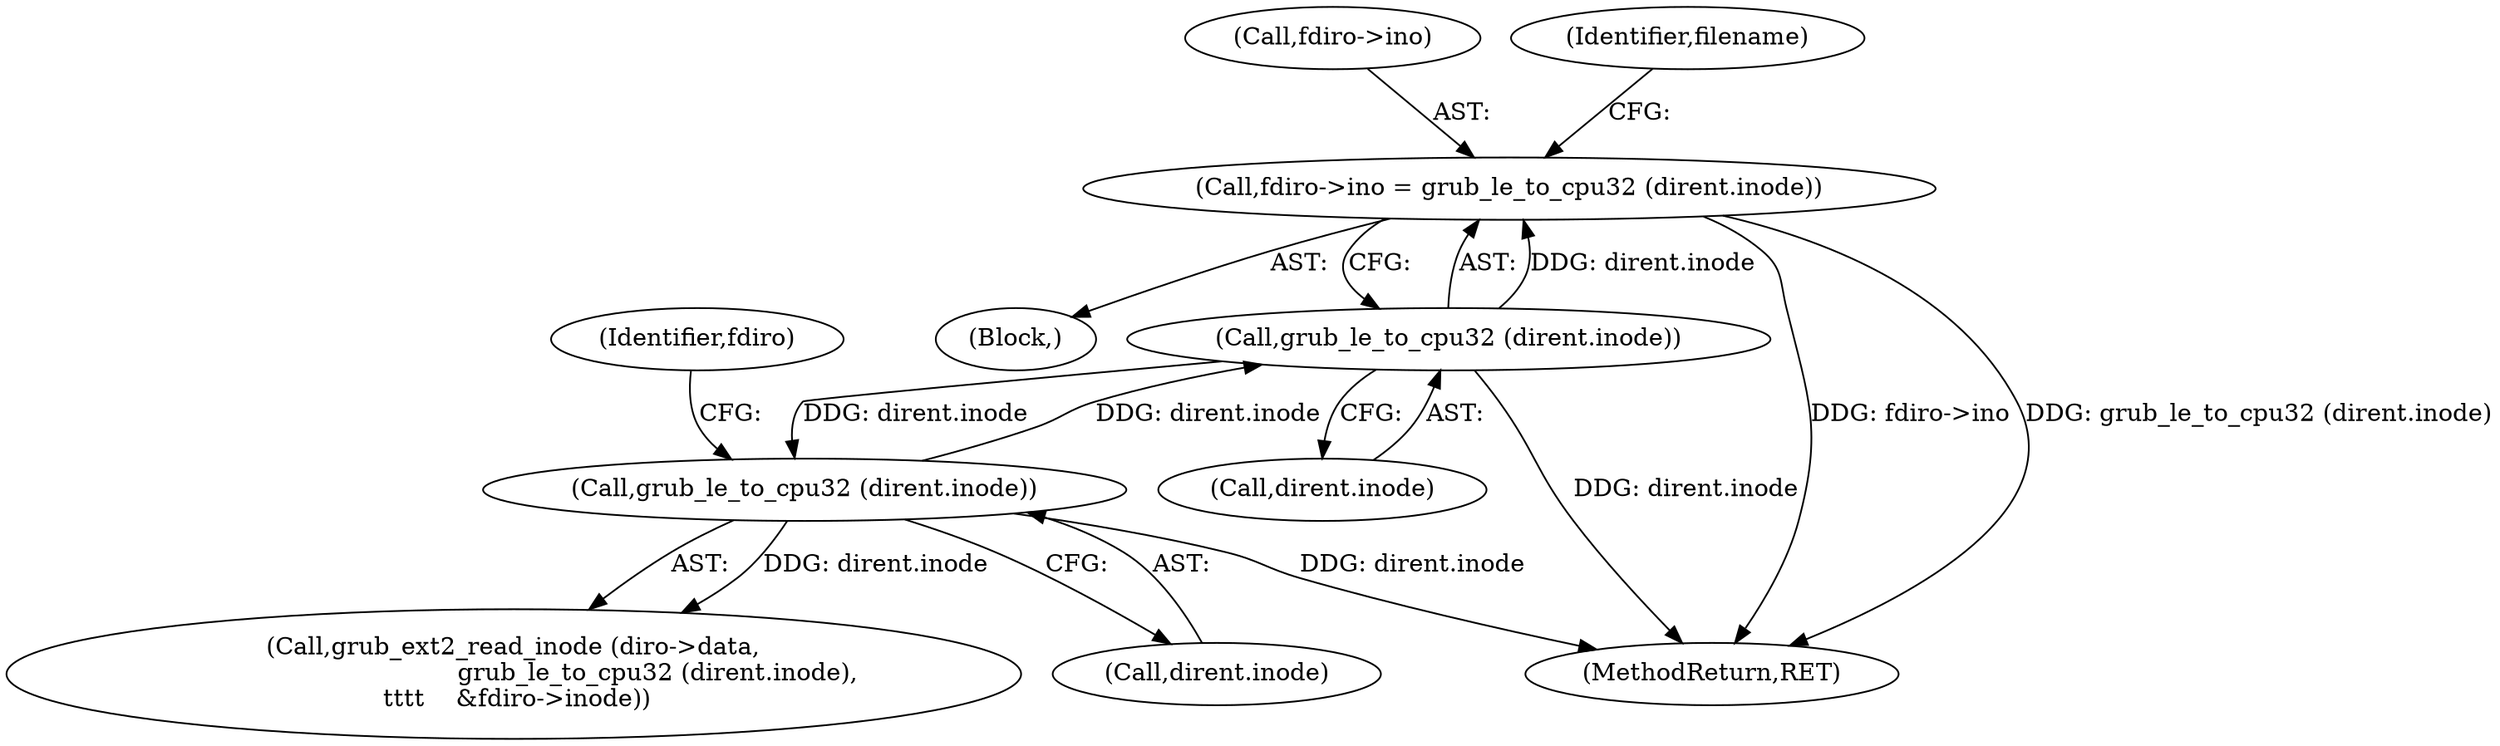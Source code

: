 digraph "0_radare2_796dd28aaa6b9fa76d99c42c4d5ff8b257cc2191_0@pointer" {
"1000241" [label="(Call,fdiro->ino = grub_le_to_cpu32 (dirent.inode))"];
"1000245" [label="(Call,grub_le_to_cpu32 (dirent.inode))"];
"1000303" [label="(Call,grub_le_to_cpu32 (dirent.inode))"];
"1000246" [label="(Call,dirent.inode)"];
"1000242" [label="(Call,fdiro->ino)"];
"1000299" [label="(Call,grub_ext2_read_inode (diro->data,\n                                     grub_le_to_cpu32 (dirent.inode),\n \t\t\t\t    &fdiro->inode))"];
"1000245" [label="(Call,grub_le_to_cpu32 (dirent.inode))"];
"1000241" [label="(Call,fdiro->ino = grub_le_to_cpu32 (dirent.inode))"];
"1000251" [label="(Identifier,filename)"];
"1000303" [label="(Call,grub_le_to_cpu32 (dirent.inode))"];
"1000309" [label="(Identifier,fdiro)"];
"1000181" [label="(Block,)"];
"1000390" [label="(MethodReturn,RET)"];
"1000304" [label="(Call,dirent.inode)"];
"1000241" -> "1000181"  [label="AST: "];
"1000241" -> "1000245"  [label="CFG: "];
"1000242" -> "1000241"  [label="AST: "];
"1000245" -> "1000241"  [label="AST: "];
"1000251" -> "1000241"  [label="CFG: "];
"1000241" -> "1000390"  [label="DDG: fdiro->ino"];
"1000241" -> "1000390"  [label="DDG: grub_le_to_cpu32 (dirent.inode)"];
"1000245" -> "1000241"  [label="DDG: dirent.inode"];
"1000245" -> "1000246"  [label="CFG: "];
"1000246" -> "1000245"  [label="AST: "];
"1000245" -> "1000390"  [label="DDG: dirent.inode"];
"1000303" -> "1000245"  [label="DDG: dirent.inode"];
"1000245" -> "1000303"  [label="DDG: dirent.inode"];
"1000303" -> "1000299"  [label="AST: "];
"1000303" -> "1000304"  [label="CFG: "];
"1000304" -> "1000303"  [label="AST: "];
"1000309" -> "1000303"  [label="CFG: "];
"1000303" -> "1000390"  [label="DDG: dirent.inode"];
"1000303" -> "1000299"  [label="DDG: dirent.inode"];
}

